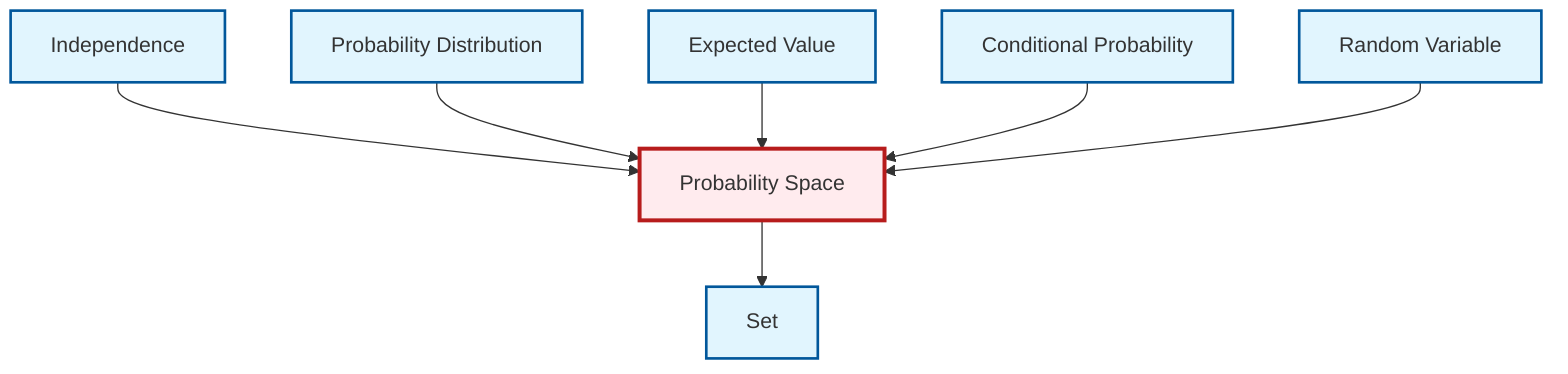 graph TD
    classDef definition fill:#e1f5fe,stroke:#01579b,stroke-width:2px
    classDef theorem fill:#f3e5f5,stroke:#4a148c,stroke-width:2px
    classDef axiom fill:#fff3e0,stroke:#e65100,stroke-width:2px
    classDef example fill:#e8f5e9,stroke:#1b5e20,stroke-width:2px
    classDef current fill:#ffebee,stroke:#b71c1c,stroke-width:3px
    def-expectation["Expected Value"]:::definition
    def-probability-distribution["Probability Distribution"]:::definition
    def-conditional-probability["Conditional Probability"]:::definition
    def-independence["Independence"]:::definition
    def-random-variable["Random Variable"]:::definition
    def-probability-space["Probability Space"]:::definition
    def-set["Set"]:::definition
    def-independence --> def-probability-space
    def-probability-space --> def-set
    def-probability-distribution --> def-probability-space
    def-expectation --> def-probability-space
    def-conditional-probability --> def-probability-space
    def-random-variable --> def-probability-space
    class def-probability-space current
